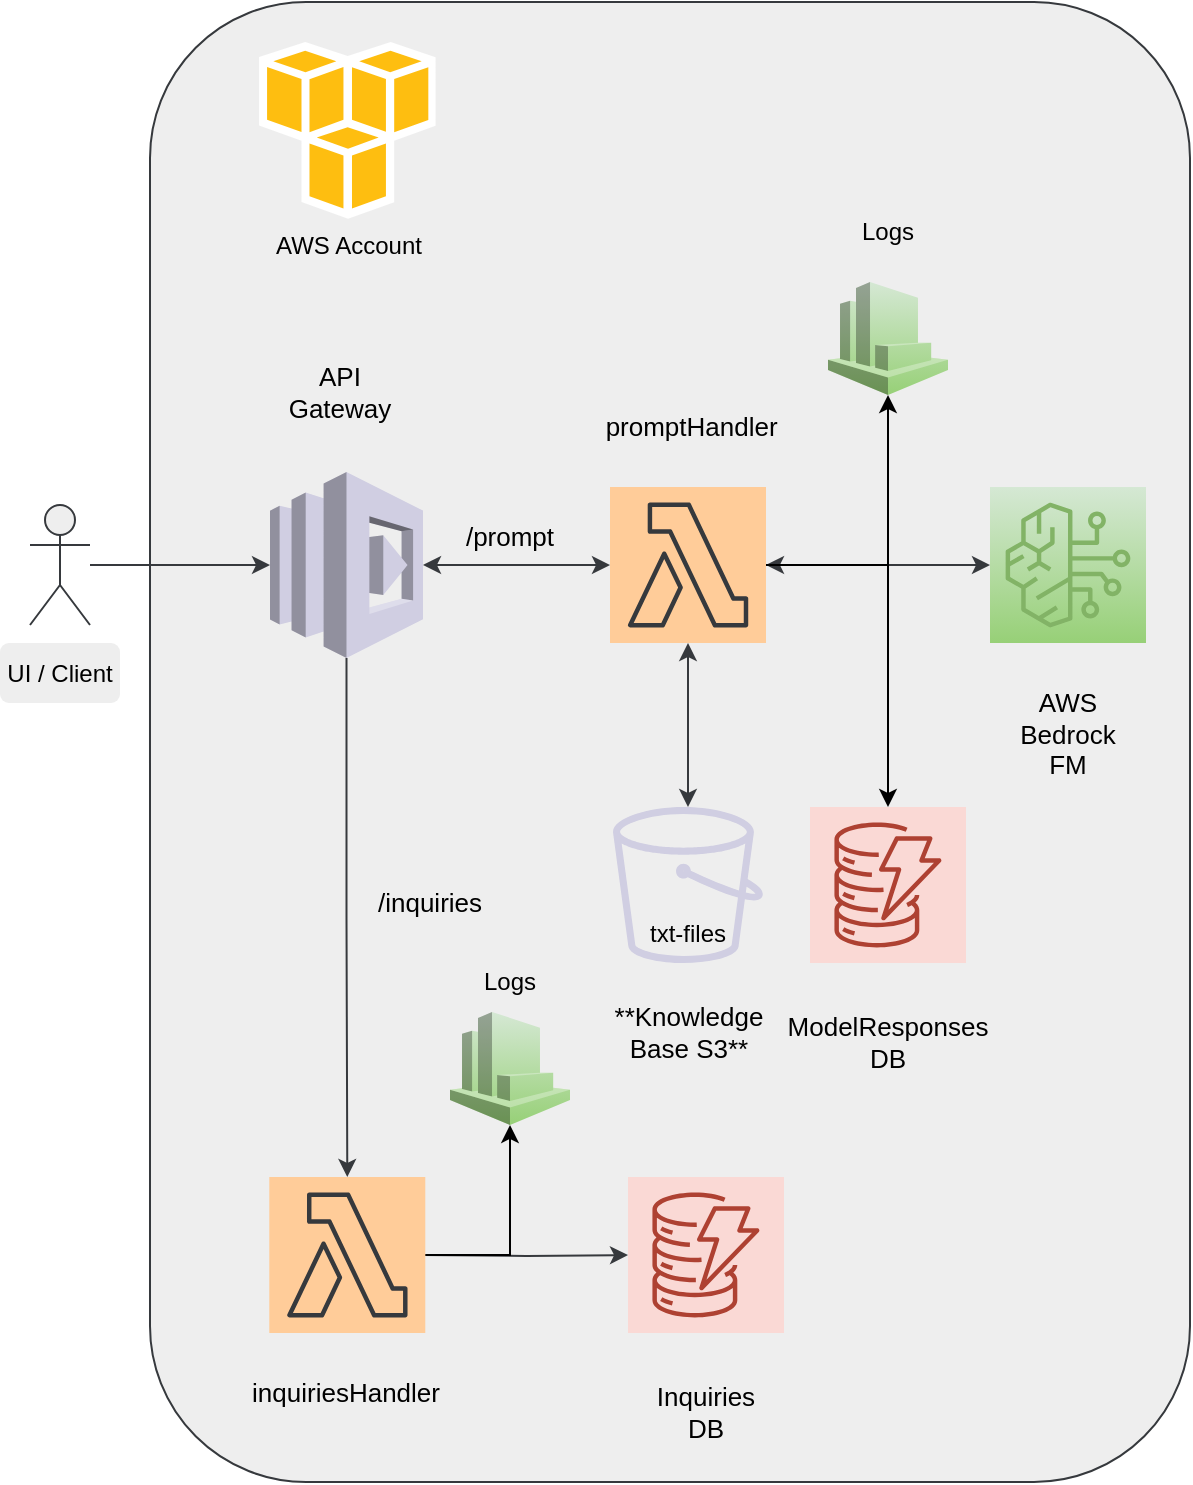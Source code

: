 <mxfile version="27.0.4">
  <diagram name="Page-1" id="ixHXviUHKyeQuD1ECfg4">
    <mxGraphModel dx="956" dy="683" grid="1" gridSize="10" guides="1" tooltips="1" connect="1" arrows="1" fold="1" page="1" pageScale="1" pageWidth="827" pageHeight="1169" math="0" shadow="0" adaptiveColors="auto">
      <root>
        <mxCell id="0" />
        <mxCell id="1" parent="0" />
        <mxCell id="g68nLsKJVKv4zj9MhQJH-3" value="" style="rounded=1;whiteSpace=wrap;html=1;fillColor=#eeeeee;strokeColor=#36393d;" vertex="1" parent="1">
          <mxGeometry x="160" y="50" width="520" height="740" as="geometry" />
        </mxCell>
        <mxCell id="LC72kPAoT7Dx3wpLuAG9-14" style="edgeStyle=orthogonalEdgeStyle;rounded=1;orthogonalLoop=1;jettySize=auto;html=1;labelBackgroundColor=none;fontColor=default;startArrow=classic;startFill=1;fillColor=#eeeeee;strokeColor=#36393d;" parent="1" source="LC72kPAoT7Dx3wpLuAG9-1" target="LC72kPAoT7Dx3wpLuAG9-2" edge="1">
          <mxGeometry relative="1" as="geometry" />
        </mxCell>
        <mxCell id="g68nLsKJVKv4zj9MhQJH-26" style="edgeStyle=orthogonalEdgeStyle;rounded=0;orthogonalLoop=1;jettySize=auto;html=1;" edge="1" parent="1" source="LC72kPAoT7Dx3wpLuAG9-1" target="g68nLsKJVKv4zj9MhQJH-25">
          <mxGeometry relative="1" as="geometry" />
        </mxCell>
        <mxCell id="LC72kPAoT7Dx3wpLuAG9-1" value="" style="points=[[0,0,0],[0.25,0,0],[0.5,0,0],[0.75,0,0],[1,0,0],[0,1,0],[0.25,1,0],[0.5,1,0],[0.75,1,0],[1,1,0],[0,0.25,0],[0,0.5,0],[0,0.75,0],[1,0.25,0],[1,0.5,0],[1,0.75,0]];outlineConnect=0;dashed=0;verticalLabelPosition=bottom;verticalAlign=top;align=center;html=1;fontSize=12;fontStyle=0;aspect=fixed;shape=mxgraph.aws4.resourceIcon;resIcon=mxgraph.aws4.lambda;labelBackgroundColor=none;rounded=1;fillColor=#ffcc99;strokeColor=#36393d;" parent="1" vertex="1">
          <mxGeometry x="390" y="292.5" width="78" height="78" as="geometry" />
        </mxCell>
        <mxCell id="LC72kPAoT7Dx3wpLuAG9-2" value="" style="outlineConnect=0;dashed=0;verticalLabelPosition=bottom;verticalAlign=top;align=center;html=1;fontSize=12;fontStyle=0;aspect=fixed;pointerEvents=1;shape=mxgraph.aws4.bucket;labelBackgroundColor=none;rounded=1;fillColor=#d0cee2;strokeColor=#56517e;" parent="1" vertex="1">
          <mxGeometry x="391.5" y="452.5" width="75" height="78" as="geometry" />
        </mxCell>
        <mxCell id="LC72kPAoT7Dx3wpLuAG9-4" value="" style="points=[[0,0,0],[0.25,0,0],[0.5,0,0],[0.75,0,0],[1,0,0],[0,1,0],[0.25,1,0],[0.5,1,0],[0.75,1,0],[1,1,0],[0,0.25,0],[0,0.5,0],[0,0.75,0],[1,0.25,0],[1,0.5,0],[1,0.75,0]];outlineConnect=0;dashed=0;verticalLabelPosition=bottom;verticalAlign=top;align=center;html=1;fontSize=12;fontStyle=0;aspect=fixed;shape=mxgraph.aws4.resourceIcon;resIcon=mxgraph.aws4.bedrock;labelBackgroundColor=none;rounded=1;fillColor=#d5e8d4;strokeColor=#82b366;gradientColor=#97d077;" parent="1" vertex="1">
          <mxGeometry x="580" y="292.5" width="78" height="78" as="geometry" />
        </mxCell>
        <mxCell id="g68nLsKJVKv4zj9MhQJH-9" style="edgeStyle=orthogonalEdgeStyle;rounded=0;orthogonalLoop=1;jettySize=auto;html=1;fillColor=#eeeeee;strokeColor=#36393d;entryX=0.5;entryY=0;entryDx=0;entryDy=0;entryPerimeter=0;" edge="1" parent="1" source="LC72kPAoT7Dx3wpLuAG9-7" target="g68nLsKJVKv4zj9MhQJH-27">
          <mxGeometry relative="1" as="geometry">
            <mxPoint x="258.25" y="630" as="targetPoint" />
          </mxGeometry>
        </mxCell>
        <mxCell id="LC72kPAoT7Dx3wpLuAG9-7" value="" style="outlineConnect=0;dashed=0;verticalLabelPosition=bottom;verticalAlign=top;align=center;html=1;shape=mxgraph.aws3.lambda;labelBackgroundColor=none;rounded=1;fillColor=#d0cee2;strokeColor=#56517e;" parent="1" vertex="1">
          <mxGeometry x="220" y="285" width="76.5" height="93" as="geometry" />
        </mxCell>
        <mxCell id="LC72kPAoT7Dx3wpLuAG9-9" value="" style="shape=umlActor;verticalLabelPosition=bottom;verticalAlign=top;html=1;outlineConnect=0;labelBackgroundColor=none;rounded=1;fillColor=#eeeeee;strokeColor=#36393d;" parent="1" vertex="1">
          <mxGeometry x="100" y="301.5" width="30" height="60" as="geometry" />
        </mxCell>
        <mxCell id="LC72kPAoT7Dx3wpLuAG9-12" style="edgeStyle=orthogonalEdgeStyle;rounded=1;orthogonalLoop=1;jettySize=auto;html=1;entryX=0;entryY=0.5;entryDx=0;entryDy=0;entryPerimeter=0;labelBackgroundColor=none;fontColor=default;fillColor=#eeeeee;strokeColor=#36393d;" parent="1" source="LC72kPAoT7Dx3wpLuAG9-9" target="LC72kPAoT7Dx3wpLuAG9-7" edge="1">
          <mxGeometry relative="1" as="geometry">
            <Array as="points">
              <mxPoint x="180" y="332" />
              <mxPoint x="180" y="332" />
            </Array>
          </mxGeometry>
        </mxCell>
        <mxCell id="LC72kPAoT7Dx3wpLuAG9-13" style="edgeStyle=orthogonalEdgeStyle;rounded=1;orthogonalLoop=1;jettySize=auto;html=1;entryX=0;entryY=0.5;entryDx=0;entryDy=0;entryPerimeter=0;labelBackgroundColor=none;fontColor=default;startArrow=classic;startFill=1;fillColor=#eeeeee;strokeColor=#36393d;" parent="1" source="LC72kPAoT7Dx3wpLuAG9-7" target="LC72kPAoT7Dx3wpLuAG9-1" edge="1">
          <mxGeometry relative="1" as="geometry" />
        </mxCell>
        <mxCell id="LC72kPAoT7Dx3wpLuAG9-17" style="edgeStyle=orthogonalEdgeStyle;rounded=1;orthogonalLoop=1;jettySize=auto;html=1;entryX=0;entryY=0.5;entryDx=0;entryDy=0;entryPerimeter=0;labelBackgroundColor=none;fontColor=default;startArrow=classic;startFill=1;fillColor=#eeeeee;strokeColor=#36393d;" parent="1" source="LC72kPAoT7Dx3wpLuAG9-1" target="LC72kPAoT7Dx3wpLuAG9-4" edge="1">
          <mxGeometry relative="1" as="geometry" />
        </mxCell>
        <mxCell id="LC72kPAoT7Dx3wpLuAG9-22" value="UI / Client" style="text;html=1;align=center;verticalAlign=middle;whiteSpace=wrap;rounded=1;labelBackgroundColor=none;fillColor=#eeeeee;strokeColor=none;" parent="1" vertex="1">
          <mxGeometry x="85" y="370.5" width="60" height="30" as="geometry" />
        </mxCell>
        <mxCell id="LC72kPAoT7Dx3wpLuAG9-23" value="&amp;nbsp;&lt;span style=&quot;background-color: transparent; color: light-dark(rgb(0, 0, 0), rgb(255, 255, 255));&quot;&gt;promptHandler&lt;/span&gt;" style="text;html=1;align=center;verticalAlign=middle;whiteSpace=wrap;rounded=1;labelBackgroundColor=none;fillColor=none;sketch=1;curveFitting=1;jiggle=2;fontSize=13;" parent="1" vertex="1">
          <mxGeometry x="399" y="246.5" width="60" height="30" as="geometry" />
        </mxCell>
        <mxCell id="LC72kPAoT7Dx3wpLuAG9-24" value="**Knowledge Base S3**" style="text;html=1;align=center;verticalAlign=middle;whiteSpace=wrap;rounded=1;labelBackgroundColor=none;fillColor=none;sketch=1;curveFitting=1;jiggle=2;fontSize=13;" parent="1" vertex="1">
          <mxGeometry x="384.5" y="545" width="89" height="40" as="geometry" />
        </mxCell>
        <mxCell id="fgDgBC3W2hMn7ghvb9zu-9" value="API Gateway" style="text;html=1;align=center;verticalAlign=middle;whiteSpace=wrap;rounded=0;fillColor=none;sketch=1;curveFitting=1;jiggle=2;fontSize=13;" parent="1" vertex="1">
          <mxGeometry x="224.65" y="230" width="60" height="30" as="geometry" />
        </mxCell>
        <mxCell id="g68nLsKJVKv4zj9MhQJH-1" value="AWS Bedrock FM" style="text;html=1;align=center;verticalAlign=middle;whiteSpace=wrap;rounded=0;fillColor=none;sketch=1;curveFitting=1;jiggle=2;fontSize=13;" vertex="1" parent="1">
          <mxGeometry x="589" y="400.5" width="60" height="30" as="geometry" />
        </mxCell>
        <mxCell id="g68nLsKJVKv4zj9MhQJH-5" value="AWS Account" style="dashed=0;outlineConnect=0;html=1;align=center;labelPosition=center;verticalLabelPosition=bottom;verticalAlign=top;shape=mxgraph.weblogos.aws;fillColor=#eeeeee;strokeColor=#36393d;" vertex="1" parent="1">
          <mxGeometry x="214.53" y="70" width="88.25" height="88.4" as="geometry" />
        </mxCell>
        <mxCell id="g68nLsKJVKv4zj9MhQJH-6" value="" style="sketch=0;points=[[0,0,0],[0.25,0,0],[0.5,0,0],[0.75,0,0],[1,0,0],[0,1,0],[0.25,1,0],[0.5,1,0],[0.75,1,0],[1,1,0],[0,0.25,0],[0,0.5,0],[0,0.75,0],[1,0.25,0],[1,0.5,0],[1,0.75,0]];outlineConnect=0;dashed=0;verticalLabelPosition=bottom;verticalAlign=top;align=center;html=1;fontSize=12;fontStyle=0;aspect=fixed;shape=mxgraph.aws4.resourceIcon;resIcon=mxgraph.aws4.dynamodb;fillColor=#fad9d5;strokeColor=#ae4132;" vertex="1" parent="1">
          <mxGeometry x="399" y="637.5" width="78" height="78" as="geometry" />
        </mxCell>
        <mxCell id="g68nLsKJVKv4zj9MhQJH-11" style="edgeStyle=orthogonalEdgeStyle;rounded=0;orthogonalLoop=1;jettySize=auto;html=1;fillColor=#eeeeee;strokeColor=#36393d;" edge="1" parent="1" target="g68nLsKJVKv4zj9MhQJH-6">
          <mxGeometry relative="1" as="geometry">
            <mxPoint x="296.5" y="676.5" as="sourcePoint" />
          </mxGeometry>
        </mxCell>
        <mxCell id="g68nLsKJVKv4zj9MhQJH-8" value="inquiriesHandler" style="text;html=1;align=center;verticalAlign=middle;whiteSpace=wrap;rounded=0;fillColor=none;sketch=1;curveFitting=1;jiggle=2;fontSize=13;" vertex="1" parent="1">
          <mxGeometry x="228.25" y="730" width="60" height="30" as="geometry" />
        </mxCell>
        <mxCell id="g68nLsKJVKv4zj9MhQJH-12" value="Inquiries DB" style="text;html=1;align=center;verticalAlign=middle;whiteSpace=wrap;rounded=0;fillColor=none;sketch=1;curveFitting=1;jiggle=2;fontSize=13;" vertex="1" parent="1">
          <mxGeometry x="408" y="740" width="60" height="30" as="geometry" />
        </mxCell>
        <mxCell id="g68nLsKJVKv4zj9MhQJH-13" value="/inquiries" style="text;html=1;align=center;verticalAlign=middle;whiteSpace=wrap;rounded=0;fillColor=none;sketch=1;curveFitting=1;jiggle=2;fontSize=13;" vertex="1" parent="1">
          <mxGeometry x="270" y="485" width="60" height="30" as="geometry" />
        </mxCell>
        <mxCell id="g68nLsKJVKv4zj9MhQJH-14" value="/prompt" style="text;html=1;align=center;verticalAlign=middle;whiteSpace=wrap;rounded=0;fillColor=none;sketch=1;curveFitting=1;jiggle=2;fontSize=13;" vertex="1" parent="1">
          <mxGeometry x="310" y="301.5" width="60" height="30" as="geometry" />
        </mxCell>
        <mxCell id="g68nLsKJVKv4zj9MhQJH-15" value="" style="sketch=0;points=[[0,0,0],[0.25,0,0],[0.5,0,0],[0.75,0,0],[1,0,0],[0,1,0],[0.25,1,0],[0.5,1,0],[0.75,1,0],[1,1,0],[0,0.25,0],[0,0.5,0],[0,0.75,0],[1,0.25,0],[1,0.5,0],[1,0.75,0]];outlineConnect=0;dashed=0;verticalLabelPosition=bottom;verticalAlign=top;align=center;html=1;fontSize=12;fontStyle=0;aspect=fixed;shape=mxgraph.aws4.resourceIcon;resIcon=mxgraph.aws4.dynamodb;fillColor=#fad9d5;strokeColor=#ae4132;" vertex="1" parent="1">
          <mxGeometry x="490" y="452.5" width="78" height="78" as="geometry" />
        </mxCell>
        <mxCell id="g68nLsKJVKv4zj9MhQJH-20" value="txt-files" style="text;html=1;align=center;verticalAlign=middle;whiteSpace=wrap;rounded=0;" vertex="1" parent="1">
          <mxGeometry x="399" y="500.5" width="60" height="30" as="geometry" />
        </mxCell>
        <mxCell id="g68nLsKJVKv4zj9MhQJH-21" style="edgeStyle=orthogonalEdgeStyle;rounded=0;orthogonalLoop=1;jettySize=auto;html=1;entryX=0.5;entryY=0;entryDx=0;entryDy=0;entryPerimeter=0;" edge="1" parent="1" source="LC72kPAoT7Dx3wpLuAG9-1" target="g68nLsKJVKv4zj9MhQJH-15">
          <mxGeometry relative="1" as="geometry" />
        </mxCell>
        <mxCell id="g68nLsKJVKv4zj9MhQJH-22" value="ModelResponses DB" style="text;html=1;align=center;verticalAlign=middle;whiteSpace=wrap;rounded=0;fillColor=none;sketch=1;curveFitting=1;jiggle=2;fontSize=13;" vertex="1" parent="1">
          <mxGeometry x="499" y="555" width="60" height="30" as="geometry" />
        </mxCell>
        <mxCell id="g68nLsKJVKv4zj9MhQJH-23" value="" style="outlineConnect=0;dashed=0;verticalLabelPosition=bottom;verticalAlign=top;align=center;html=1;shape=mxgraph.aws3.cloudwatch;labelBackgroundColor=none;rounded=1;fillColor=#d5e8d4;strokeColor=#82b366;gradientColor=#97d077;" vertex="1" parent="1">
          <mxGeometry x="310" y="555" width="60" height="56.5" as="geometry" />
        </mxCell>
        <mxCell id="g68nLsKJVKv4zj9MhQJH-24" style="edgeStyle=orthogonalEdgeStyle;rounded=0;orthogonalLoop=1;jettySize=auto;html=1;entryX=0.5;entryY=1;entryDx=0;entryDy=0;entryPerimeter=0;exitX=1;exitY=0.5;exitDx=0;exitDy=0;exitPerimeter=0;" edge="1" parent="1" source="g68nLsKJVKv4zj9MhQJH-27" target="g68nLsKJVKv4zj9MhQJH-23">
          <mxGeometry relative="1" as="geometry">
            <mxPoint x="296.5" y="676.5" as="sourcePoint" />
          </mxGeometry>
        </mxCell>
        <mxCell id="g68nLsKJVKv4zj9MhQJH-25" value="" style="outlineConnect=0;dashed=0;verticalLabelPosition=bottom;verticalAlign=top;align=center;html=1;shape=mxgraph.aws3.cloudwatch;labelBackgroundColor=none;rounded=1;fillColor=#d5e8d4;strokeColor=#82b366;gradientColor=#97d077;" vertex="1" parent="1">
          <mxGeometry x="499" y="190" width="60" height="56.5" as="geometry" />
        </mxCell>
        <mxCell id="g68nLsKJVKv4zj9MhQJH-27" value="" style="sketch=0;points=[[0,0,0],[0.25,0,0],[0.5,0,0],[0.75,0,0],[1,0,0],[0,1,0],[0.25,1,0],[0.5,1,0],[0.75,1,0],[1,1,0],[0,0.25,0],[0,0.5,0],[0,0.75,0],[1,0.25,0],[1,0.5,0],[1,0.75,0]];outlineConnect=0;fillColor=#ffcc99;strokeColor=#36393d;dashed=0;verticalLabelPosition=bottom;verticalAlign=top;align=center;html=1;fontSize=12;fontStyle=0;aspect=fixed;shape=mxgraph.aws4.resourceIcon;resIcon=mxgraph.aws4.lambda;" vertex="1" parent="1">
          <mxGeometry x="219.65" y="637.5" width="78" height="78" as="geometry" />
        </mxCell>
        <mxCell id="g68nLsKJVKv4zj9MhQJH-28" value="Logs" style="text;html=1;align=center;verticalAlign=middle;whiteSpace=wrap;rounded=0;" vertex="1" parent="1">
          <mxGeometry x="499" y="150" width="60" height="30" as="geometry" />
        </mxCell>
        <mxCell id="g68nLsKJVKv4zj9MhQJH-29" value="Logs" style="text;html=1;align=center;verticalAlign=middle;whiteSpace=wrap;rounded=0;" vertex="1" parent="1">
          <mxGeometry x="310" y="525" width="60" height="30" as="geometry" />
        </mxCell>
      </root>
    </mxGraphModel>
  </diagram>
</mxfile>
